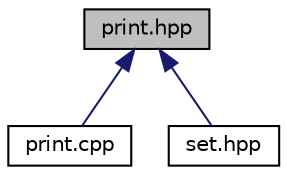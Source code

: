 digraph "print.hpp"
{
 // LATEX_PDF_SIZE
  edge [fontname="Helvetica",fontsize="10",labelfontname="Helvetica",labelfontsize="10"];
  node [fontname="Helvetica",fontsize="10",shape=record];
  Node1 [label="print.hpp",height=0.2,width=0.4,color="black", fillcolor="grey75", style="filled", fontcolor="black",tooltip="Salida a Colores."];
  Node1 -> Node2 [dir="back",color="midnightblue",fontsize="10",style="solid",fontname="Helvetica"];
  Node2 [label="print.cpp",height=0.2,width=0.4,color="black", fillcolor="white", style="filled",URL="$print_8cpp.html",tooltip=" "];
  Node1 -> Node3 [dir="back",color="midnightblue",fontsize="10",style="solid",fontname="Helvetica"];
  Node3 [label="set.hpp",height=0.2,width=0.4,color="black", fillcolor="white", style="filled",URL="$set_8hpp.html",tooltip="Manipular conjuntos."];
}
